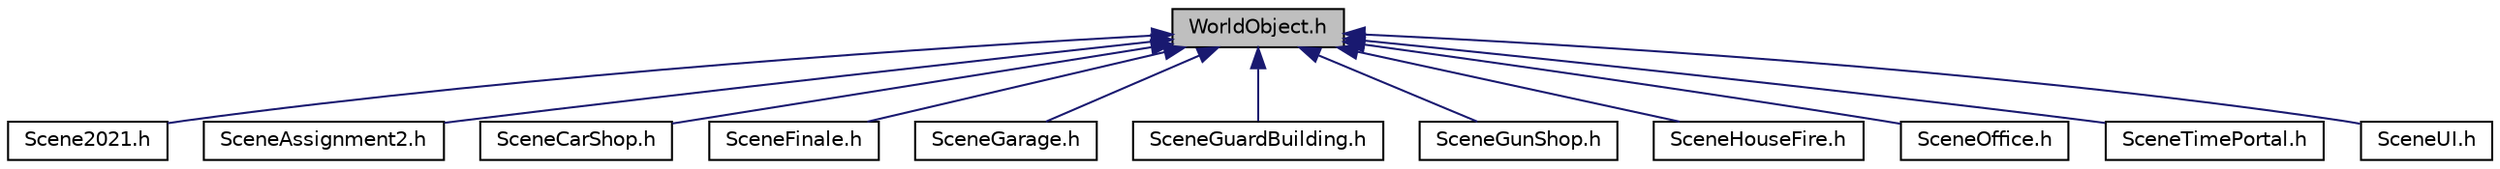 digraph "WorldObject.h"
{
 // LATEX_PDF_SIZE
  edge [fontname="Helvetica",fontsize="10",labelfontname="Helvetica",labelfontsize="10"];
  node [fontname="Helvetica",fontsize="10",shape=record];
  Node1 [label="WorldObject.h",height=0.2,width=0.4,color="black", fillcolor="grey75", style="filled", fontcolor="black",tooltip="WorldObject Entity usually used for Buildings, Trees etc."];
  Node1 -> Node2 [dir="back",color="midnightblue",fontsize="10",style="solid",fontname="Helvetica"];
  Node2 [label="Scene2021.h",height=0.2,width=0.4,color="black", fillcolor="white", style="filled",URL="$_scene2021_8h.html",tooltip="Main City Scene of the Game."];
  Node1 -> Node3 [dir="back",color="midnightblue",fontsize="10",style="solid",fontname="Helvetica"];
  Node3 [label="SceneAssignment2.h",height=0.2,width=0.4,color="black", fillcolor="white", style="filled",URL="$_scene_assignment2_8h.html",tooltip="Test Scene used for Debugging/Testing."];
  Node1 -> Node4 [dir="back",color="midnightblue",fontsize="10",style="solid",fontname="Helvetica"];
  Node4 [label="SceneCarShop.h",height=0.2,width=0.4,color="black", fillcolor="white", style="filled",URL="$_scene_car_shop_8h.html",tooltip="Car Shop Scene to purchase Cars in the Game."];
  Node1 -> Node5 [dir="back",color="midnightblue",fontsize="10",style="solid",fontname="Helvetica"];
  Node5 [label="SceneFinale.h",height=0.2,width=0.4,color="black", fillcolor="white", style="filled",URL="$_scene_finale_8h.html",tooltip="The Last and Final Scene of the Game."];
  Node1 -> Node6 [dir="back",color="midnightblue",fontsize="10",style="solid",fontname="Helvetica"];
  Node6 [label="SceneGarage.h",height=0.2,width=0.4,color="black", fillcolor="white", style="filled",URL="$_scene_garage_8h.html",tooltip="Garage scene for players to store their cars and bring it out to Main City Scene."];
  Node1 -> Node7 [dir="back",color="midnightblue",fontsize="10",style="solid",fontname="Helvetica"];
  Node7 [label="SceneGuardBuilding.h",height=0.2,width=0.4,color="black", fillcolor="white", style="filled",URL="$_scene_guard_building_8h.html",tooltip="Infiltrate the Government Facility Scene."];
  Node1 -> Node8 [dir="back",color="midnightblue",fontsize="10",style="solid",fontname="Helvetica"];
  Node8 [label="SceneGunShop.h",height=0.2,width=0.4,color="black", fillcolor="white", style="filled",URL="$_scene_gun_shop_8h.html",tooltip="Gun Shop Scene in our Game to purchase Guns."];
  Node1 -> Node9 [dir="back",color="midnightblue",fontsize="10",style="solid",fontname="Helvetica"];
  Node9 [label="SceneHouseFire.h",height=0.2,width=0.4,color="black", fillcolor="white", style="filled",URL="$_scene_house_fire_8h.html",tooltip="Starting scene of House on Fire for the Game."];
  Node1 -> Node10 [dir="back",color="midnightblue",fontsize="10",style="solid",fontname="Helvetica"];
  Node10 [label="SceneOffice.h",height=0.2,width=0.4,color="black", fillcolor="white", style="filled",URL="$_scene_office_8h.html",tooltip="2nd Last Scene to capture target from his Office."];
  Node1 -> Node11 [dir="back",color="midnightblue",fontsize="10",style="solid",fontname="Helvetica"];
  Node11 [label="SceneTimePortal.h",height=0.2,width=0.4,color="black", fillcolor="white", style="filled",URL="$_scene_time_portal_8h.html",tooltip="Time Portal Scene to enter and come back from the Future."];
  Node1 -> Node12 [dir="back",color="midnightblue",fontsize="10",style="solid",fontname="Helvetica"];
  Node12 [label="SceneUI.h",height=0.2,width=0.4,color="black", fillcolor="white", style="filled",URL="$_scene_u_i_8h.html",tooltip="Used for the Starting Screen UI."];
}
